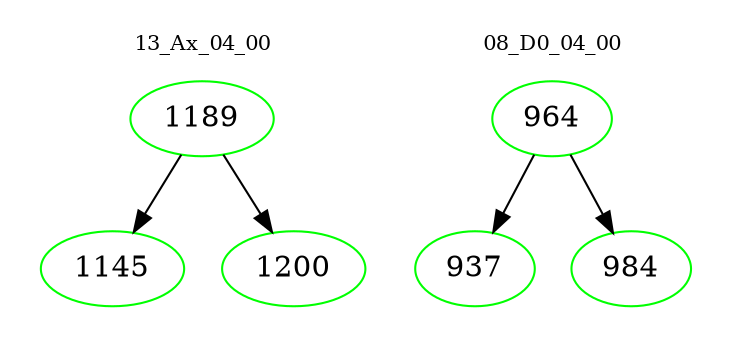 digraph{
subgraph cluster_0 {
color = white
label = "13_Ax_04_00";
fontsize=10;
T0_1189 [label="1189", color="green"]
T0_1189 -> T0_1145 [color="black"]
T0_1145 [label="1145", color="green"]
T0_1189 -> T0_1200 [color="black"]
T0_1200 [label="1200", color="green"]
}
subgraph cluster_1 {
color = white
label = "08_D0_04_00";
fontsize=10;
T1_964 [label="964", color="green"]
T1_964 -> T1_937 [color="black"]
T1_937 [label="937", color="green"]
T1_964 -> T1_984 [color="black"]
T1_984 [label="984", color="green"]
}
}
